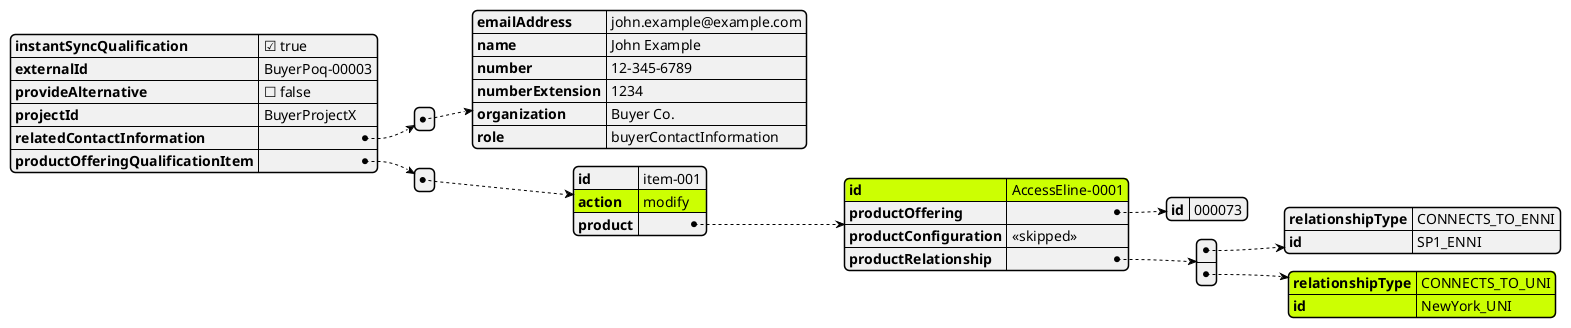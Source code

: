 @startjson
#highlight "productOfferingQualificationItem" / "0"/ "action"
#highlight "productOfferingQualificationItem" / "0"/ "product" / "id"
#highlight "productOfferingQualificationItem" / "0"/ "product" / "productRelationship" / "1" / "relationshipType"
#highlight "productOfferingQualificationItem" / "0"/ "product" / "productRelationship" / "1" / "id"


{
  "instantSyncQualification": true,
  "externalId": "BuyerPoq-00003",
  "provideAlternative": false,
  "projectId": "BuyerProjectX",
  "relatedContactInformation": [
    {
      "emailAddress": "john.example@example.com",
      "name": "John Example",
      "number": "12-345-6789",
      "numberExtension": "1234",
      "organization": "Buyer Co.",
      "role": "buyerContactInformation"
    }
  ],
  "productOfferingQualificationItem": [
    {
      "id": "item-001",
      "action": "modify",
      "product": {
        "id": "AccessEline-0001",
        "productOffering": {
          "id": "000073"
        },
        "productConfiguration": "<<skipped>>",
        "productRelationship": [
          {
            "relationshipType": "CONNECTS_TO_ENNI",
            "id": "SP1_ENNI"
          },
          {
            "relationshipType": "CONNECTS_TO_UNI",
            "id": "NewYork_UNI"
          }
        ]
      }
    }
  ]
}
@endjson